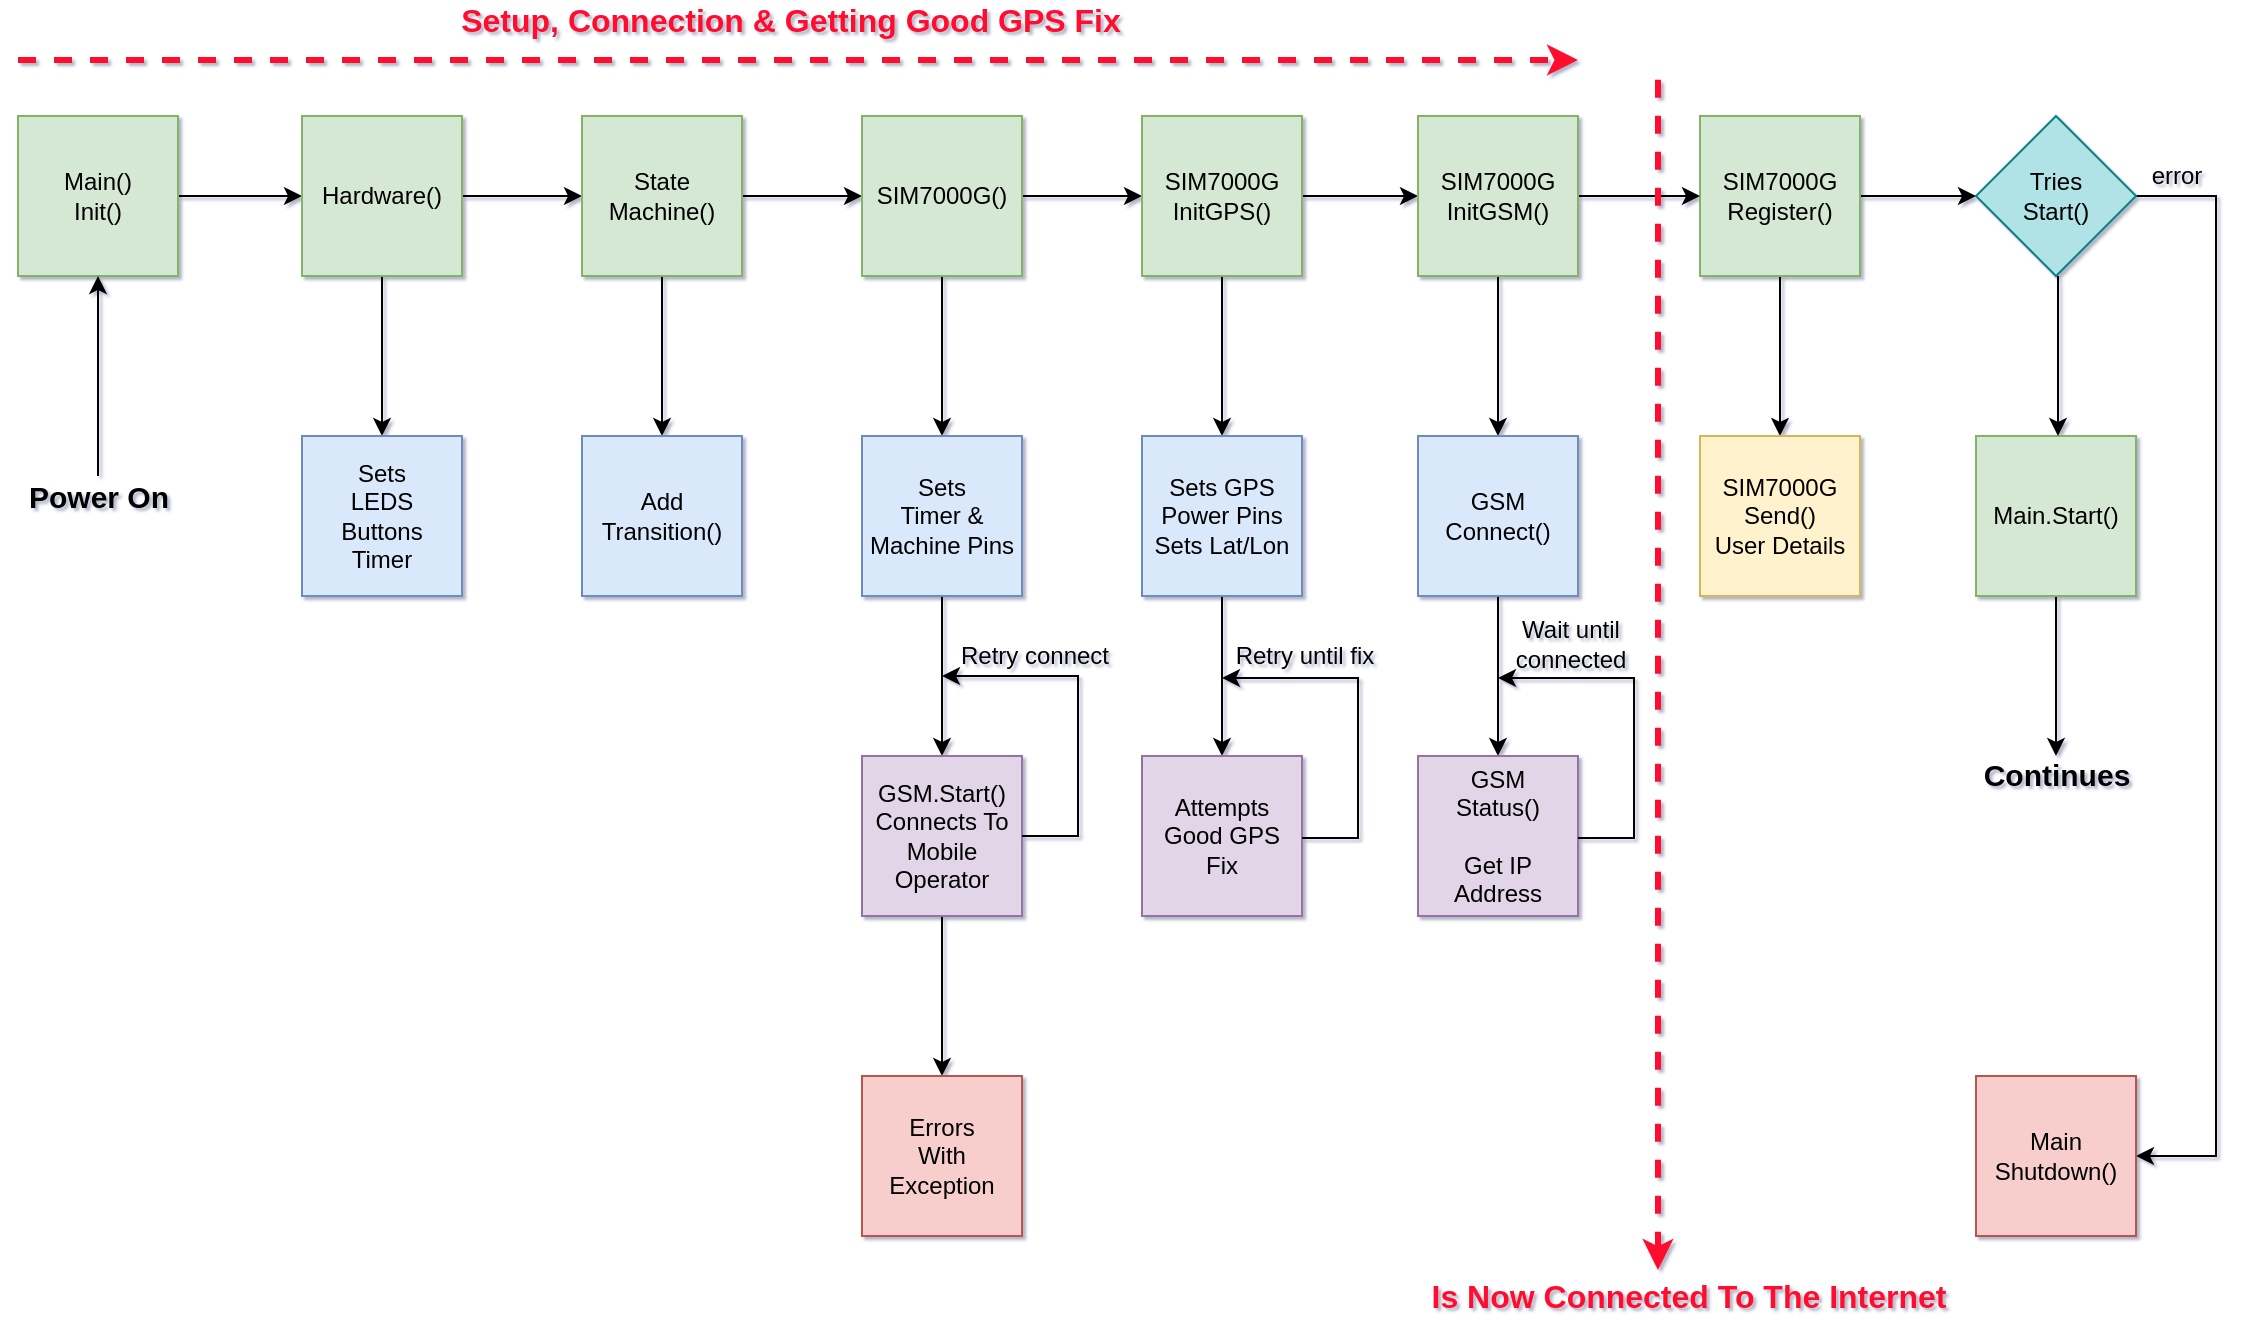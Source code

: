 <mxfile version="16.5.1" type="device"><diagram id="YP6MfUQKKnNm2DwwdcMG" name="Page-1"><mxGraphModel dx="1368" dy="878" grid="1" gridSize="10" guides="1" tooltips="1" connect="1" arrows="1" fold="1" page="1" pageScale="1" pageWidth="1169" pageHeight="827" math="0" shadow="1"><root><mxCell id="0"/><mxCell id="1" parent="0"/><mxCell id="U00drlHAvI_l8ygT_lff-9" style="edgeStyle=orthogonalEdgeStyle;rounded=0;orthogonalLoop=1;jettySize=auto;html=1;entryX=0;entryY=0.5;entryDx=0;entryDy=0;" parent="1" source="U00drlHAvI_l8ygT_lff-1" target="U00drlHAvI_l8ygT_lff-7" edge="1"><mxGeometry relative="1" as="geometry"/></mxCell><mxCell id="U00drlHAvI_l8ygT_lff-1" value="Main()&lt;br&gt;Init()" style="whiteSpace=wrap;html=1;aspect=fixed;fillColor=#d5e8d4;strokeColor=#82b366;" parent="1" vertex="1"><mxGeometry x="40" y="88" width="80" height="80" as="geometry"/></mxCell><mxCell id="U00drlHAvI_l8ygT_lff-42" style="edgeStyle=orthogonalEdgeStyle;rounded=0;orthogonalLoop=1;jettySize=auto;html=1;" parent="1" source="U00drlHAvI_l8ygT_lff-2" edge="1"><mxGeometry relative="1" as="geometry"><mxPoint x="1059" y="408" as="targetPoint"/></mxGeometry></mxCell><mxCell id="U00drlHAvI_l8ygT_lff-2" value="Main.Start()" style="whiteSpace=wrap;html=1;aspect=fixed;fillColor=#d5e8d4;strokeColor=#82b366;" parent="1" vertex="1"><mxGeometry x="1019" y="248" width="80" height="80" as="geometry"/></mxCell><mxCell id="U00drlHAvI_l8ygT_lff-4" style="edgeStyle=orthogonalEdgeStyle;rounded=0;orthogonalLoop=1;jettySize=auto;html=1;entryX=0.5;entryY=0;entryDx=0;entryDy=0;" parent="1" edge="1"><mxGeometry relative="1" as="geometry"><mxPoint x="1060" y="168" as="sourcePoint"/><mxPoint x="1060" y="248" as="targetPoint"/></mxGeometry></mxCell><mxCell id="U00drlHAvI_l8ygT_lff-35" style="edgeStyle=orthogonalEdgeStyle;rounded=0;orthogonalLoop=1;jettySize=auto;html=1;entryX=1;entryY=0.5;entryDx=0;entryDy=0;" parent="1" source="U00drlHAvI_l8ygT_lff-3" target="U00drlHAvI_l8ygT_lff-34" edge="1"><mxGeometry relative="1" as="geometry"><Array as="points"><mxPoint x="1139" y="128"/><mxPoint x="1139" y="608"/></Array></mxGeometry></mxCell><mxCell id="U00drlHAvI_l8ygT_lff-3" value="Tries&lt;br&gt;Start()" style="rhombus;whiteSpace=wrap;html=1;fillColor=#b0e3e6;strokeColor=#0e8088;" parent="1" vertex="1"><mxGeometry x="1019" y="88" width="80" height="80" as="geometry"/></mxCell><mxCell id="U00drlHAvI_l8ygT_lff-6" value="error" style="text;html=1;align=center;verticalAlign=middle;resizable=0;points=[];autosize=1;strokeColor=none;fillColor=none;" parent="1" vertex="1"><mxGeometry x="1099" y="108" width="40" height="20" as="geometry"/></mxCell><mxCell id="U00drlHAvI_l8ygT_lff-10" style="edgeStyle=orthogonalEdgeStyle;rounded=0;orthogonalLoop=1;jettySize=auto;html=1;" parent="1" source="U00drlHAvI_l8ygT_lff-7" target="U00drlHAvI_l8ygT_lff-8" edge="1"><mxGeometry relative="1" as="geometry"/></mxCell><mxCell id="U00drlHAvI_l8ygT_lff-14" style="edgeStyle=orthogonalEdgeStyle;rounded=0;orthogonalLoop=1;jettySize=auto;html=1;entryX=0;entryY=0.5;entryDx=0;entryDy=0;" parent="1" source="U00drlHAvI_l8ygT_lff-7" target="U00drlHAvI_l8ygT_lff-11" edge="1"><mxGeometry relative="1" as="geometry"/></mxCell><mxCell id="U00drlHAvI_l8ygT_lff-7" value="Hardware()" style="whiteSpace=wrap;html=1;aspect=fixed;fillColor=#d5e8d4;strokeColor=#82b366;" parent="1" vertex="1"><mxGeometry x="182" y="88" width="80" height="80" as="geometry"/></mxCell><mxCell id="U00drlHAvI_l8ygT_lff-8" value="Sets&lt;br&gt;LEDS&lt;br&gt;Buttons&lt;br&gt;Timer" style="whiteSpace=wrap;html=1;aspect=fixed;fillColor=#dae8fc;strokeColor=#6c8ebf;" parent="1" vertex="1"><mxGeometry x="182" y="248" width="80" height="80" as="geometry"/></mxCell><mxCell id="U00drlHAvI_l8ygT_lff-13" style="edgeStyle=orthogonalEdgeStyle;rounded=0;orthogonalLoop=1;jettySize=auto;html=1;entryX=0.5;entryY=0;entryDx=0;entryDy=0;" parent="1" source="U00drlHAvI_l8ygT_lff-11" target="U00drlHAvI_l8ygT_lff-12" edge="1"><mxGeometry relative="1" as="geometry"/></mxCell><mxCell id="U00drlHAvI_l8ygT_lff-16" style="edgeStyle=orthogonalEdgeStyle;rounded=0;orthogonalLoop=1;jettySize=auto;html=1;entryX=0;entryY=0.5;entryDx=0;entryDy=0;" parent="1" source="U00drlHAvI_l8ygT_lff-11" target="U00drlHAvI_l8ygT_lff-15" edge="1"><mxGeometry relative="1" as="geometry"/></mxCell><mxCell id="U00drlHAvI_l8ygT_lff-11" value="State&lt;br&gt;Machine()" style="whiteSpace=wrap;html=1;aspect=fixed;fillColor=#d5e8d4;strokeColor=#82b366;" parent="1" vertex="1"><mxGeometry x="322" y="88" width="80" height="80" as="geometry"/></mxCell><mxCell id="U00drlHAvI_l8ygT_lff-12" value="Add&lt;br&gt;Transition()" style="whiteSpace=wrap;html=1;aspect=fixed;fillColor=#dae8fc;strokeColor=#6c8ebf;" parent="1" vertex="1"><mxGeometry x="322" y="248" width="80" height="80" as="geometry"/></mxCell><mxCell id="U00drlHAvI_l8ygT_lff-24" style="edgeStyle=orthogonalEdgeStyle;rounded=0;orthogonalLoop=1;jettySize=auto;html=1;exitX=0.5;exitY=1;exitDx=0;exitDy=0;entryX=0.5;entryY=0;entryDx=0;entryDy=0;" parent="1" source="U00drlHAvI_l8ygT_lff-15" target="U00drlHAvI_l8ygT_lff-17" edge="1"><mxGeometry relative="1" as="geometry"/></mxCell><mxCell id="U00drlHAvI_l8ygT_lff-26" style="edgeStyle=orthogonalEdgeStyle;rounded=0;orthogonalLoop=1;jettySize=auto;html=1;entryX=0;entryY=0.5;entryDx=0;entryDy=0;" parent="1" source="U00drlHAvI_l8ygT_lff-15" target="U00drlHAvI_l8ygT_lff-25" edge="1"><mxGeometry relative="1" as="geometry"/></mxCell><mxCell id="U00drlHAvI_l8ygT_lff-15" value="SIM7000G()" style="whiteSpace=wrap;html=1;aspect=fixed;fillColor=#d5e8d4;strokeColor=#82b366;" parent="1" vertex="1"><mxGeometry x="462" y="88" width="80" height="80" as="geometry"/></mxCell><mxCell id="U00drlHAvI_l8ygT_lff-19" style="edgeStyle=orthogonalEdgeStyle;rounded=0;orthogonalLoop=1;jettySize=auto;html=1;entryX=0.5;entryY=0;entryDx=0;entryDy=0;" parent="1" source="U00drlHAvI_l8ygT_lff-17" target="U00drlHAvI_l8ygT_lff-18" edge="1"><mxGeometry relative="1" as="geometry"/></mxCell><mxCell id="U00drlHAvI_l8ygT_lff-17" value="Sets&lt;br&gt;Timer &amp;amp;&lt;br&gt;Machine Pins" style="whiteSpace=wrap;html=1;aspect=fixed;fillColor=#dae8fc;strokeColor=#6c8ebf;" parent="1" vertex="1"><mxGeometry x="462" y="248" width="80" height="80" as="geometry"/></mxCell><mxCell id="U00drlHAvI_l8ygT_lff-23" style="edgeStyle=orthogonalEdgeStyle;rounded=0;orthogonalLoop=1;jettySize=auto;html=1;entryX=0.5;entryY=0;entryDx=0;entryDy=0;" parent="1" source="U00drlHAvI_l8ygT_lff-18" target="U00drlHAvI_l8ygT_lff-22" edge="1"><mxGeometry relative="1" as="geometry"/></mxCell><mxCell id="U00drlHAvI_l8ygT_lff-18" value="GSM.Start()&lt;br&gt;Connects To&lt;br&gt;Mobile&lt;br&gt;Operator" style="whiteSpace=wrap;html=1;aspect=fixed;fillColor=#e1d5e7;strokeColor=#9673a6;" parent="1" vertex="1"><mxGeometry x="462" y="408" width="80" height="80" as="geometry"/></mxCell><mxCell id="U00drlHAvI_l8ygT_lff-20" value="" style="endArrow=classic;html=1;rounded=0;exitX=1;exitY=0.5;exitDx=0;exitDy=0;" parent="1" source="U00drlHAvI_l8ygT_lff-18" edge="1"><mxGeometry width="50" height="50" relative="1" as="geometry"><mxPoint x="422" y="398" as="sourcePoint"/><mxPoint x="502" y="368" as="targetPoint"/><Array as="points"><mxPoint x="570" y="448"/><mxPoint x="570" y="418"/><mxPoint x="570" y="368"/></Array></mxGeometry></mxCell><mxCell id="U00drlHAvI_l8ygT_lff-21" value="Retry connect" style="text;html=1;align=center;verticalAlign=middle;resizable=0;points=[];autosize=1;strokeColor=none;fillColor=none;" parent="1" vertex="1"><mxGeometry x="503" y="348" width="90" height="20" as="geometry"/></mxCell><mxCell id="U00drlHAvI_l8ygT_lff-22" value="Errors&lt;br&gt;With&lt;br&gt;Exception" style="whiteSpace=wrap;html=1;aspect=fixed;fillColor=#f8cecc;strokeColor=#b85450;" parent="1" vertex="1"><mxGeometry x="462" y="568" width="80" height="80" as="geometry"/></mxCell><mxCell id="U00drlHAvI_l8ygT_lff-28" style="edgeStyle=orthogonalEdgeStyle;rounded=0;orthogonalLoop=1;jettySize=auto;html=1;entryX=0.5;entryY=0;entryDx=0;entryDy=0;" parent="1" source="U00drlHAvI_l8ygT_lff-25" target="U00drlHAvI_l8ygT_lff-27" edge="1"><mxGeometry relative="1" as="geometry"/></mxCell><mxCell id="Hc01yn0TxI8XJFy_XOo_-10" value="" style="edgeStyle=orthogonalEdgeStyle;rounded=0;orthogonalLoop=1;jettySize=auto;html=1;" parent="1" source="U00drlHAvI_l8ygT_lff-25" target="Hc01yn0TxI8XJFy_XOo_-4" edge="1"><mxGeometry relative="1" as="geometry"/></mxCell><mxCell id="U00drlHAvI_l8ygT_lff-25" value="SIM7000G&lt;br&gt;InitGPS()" style="whiteSpace=wrap;html=1;aspect=fixed;fillColor=#d5e8d4;strokeColor=#82b366;" parent="1" vertex="1"><mxGeometry x="602" y="88" width="80" height="80" as="geometry"/></mxCell><mxCell id="U00drlHAvI_l8ygT_lff-37" style="edgeStyle=orthogonalEdgeStyle;rounded=0;orthogonalLoop=1;jettySize=auto;html=1;entryX=0.5;entryY=0;entryDx=0;entryDy=0;" parent="1" source="U00drlHAvI_l8ygT_lff-27" target="U00drlHAvI_l8ygT_lff-36" edge="1"><mxGeometry relative="1" as="geometry"/></mxCell><mxCell id="U00drlHAvI_l8ygT_lff-27" value="Sets GPS&lt;br&gt;Power Pins&lt;br&gt;Sets Lat/Lon" style="whiteSpace=wrap;html=1;aspect=fixed;fillColor=#dae8fc;strokeColor=#6c8ebf;" parent="1" vertex="1"><mxGeometry x="602" y="248" width="80" height="80" as="geometry"/></mxCell><mxCell id="U00drlHAvI_l8ygT_lff-31" style="edgeStyle=orthogonalEdgeStyle;rounded=0;orthogonalLoop=1;jettySize=auto;html=1;entryX=0.5;entryY=0;entryDx=0;entryDy=0;" parent="1" source="U00drlHAvI_l8ygT_lff-29" target="U00drlHAvI_l8ygT_lff-30" edge="1"><mxGeometry relative="1" as="geometry"/></mxCell><mxCell id="U00drlHAvI_l8ygT_lff-33" style="edgeStyle=orthogonalEdgeStyle;rounded=0;orthogonalLoop=1;jettySize=auto;html=1;entryX=0;entryY=0.5;entryDx=0;entryDy=0;" parent="1" source="U00drlHAvI_l8ygT_lff-29" target="U00drlHAvI_l8ygT_lff-3" edge="1"><mxGeometry relative="1" as="geometry"/></mxCell><mxCell id="U00drlHAvI_l8ygT_lff-29" value="SIM7000G&lt;br&gt;Register()" style="whiteSpace=wrap;html=1;aspect=fixed;fillColor=#d5e8d4;strokeColor=#82b366;" parent="1" vertex="1"><mxGeometry x="881" y="88" width="80" height="80" as="geometry"/></mxCell><mxCell id="U00drlHAvI_l8ygT_lff-30" value="SIM7000G&lt;br&gt;Send()&lt;br&gt;User Details" style="whiteSpace=wrap;html=1;aspect=fixed;fillColor=#fff2cc;strokeColor=#d6b656;" parent="1" vertex="1"><mxGeometry x="881" y="248" width="80" height="80" as="geometry"/></mxCell><mxCell id="U00drlHAvI_l8ygT_lff-34" value="Main&lt;br&gt;Shutdown()" style="whiteSpace=wrap;html=1;aspect=fixed;fillColor=#f8cecc;strokeColor=#b85450;" parent="1" vertex="1"><mxGeometry x="1019" y="568" width="80" height="80" as="geometry"/></mxCell><mxCell id="U00drlHAvI_l8ygT_lff-36" value="Attempts&lt;br&gt;Good GPS&lt;br&gt;Fix" style="whiteSpace=wrap;html=1;aspect=fixed;fillColor=#e1d5e7;strokeColor=#9673a6;" parent="1" vertex="1"><mxGeometry x="602" y="408" width="80" height="80" as="geometry"/></mxCell><mxCell id="U00drlHAvI_l8ygT_lff-41" value="Retry until fix" style="text;html=1;align=center;verticalAlign=middle;resizable=0;points=[];autosize=1;strokeColor=none;fillColor=none;" parent="1" vertex="1"><mxGeometry x="643" y="348" width="80" height="20" as="geometry"/></mxCell><mxCell id="U00drlHAvI_l8ygT_lff-43" value="&lt;b&gt;&lt;font style=&quot;font-size: 15px&quot;&gt;Continues&lt;/font&gt;&lt;/b&gt;" style="text;html=1;align=center;verticalAlign=middle;resizable=0;points=[];autosize=1;strokeColor=none;fillColor=none;" parent="1" vertex="1"><mxGeometry x="1014" y="407" width="90" height="20" as="geometry"/></mxCell><mxCell id="U00drlHAvI_l8ygT_lff-45" style="edgeStyle=orthogonalEdgeStyle;rounded=0;orthogonalLoop=1;jettySize=auto;html=1;entryX=0.5;entryY=1;entryDx=0;entryDy=0;fontSize=15;" parent="1" source="U00drlHAvI_l8ygT_lff-44" target="U00drlHAvI_l8ygT_lff-1" edge="1"><mxGeometry relative="1" as="geometry"/></mxCell><mxCell id="U00drlHAvI_l8ygT_lff-44" value="&lt;b&gt;&lt;font style=&quot;font-size: 15px&quot;&gt;Power On&lt;/font&gt;&lt;/b&gt;" style="text;html=1;align=center;verticalAlign=middle;resizable=0;points=[];autosize=1;strokeColor=none;fillColor=none;" parent="1" vertex="1"><mxGeometry x="35" y="268" width="90" height="20" as="geometry"/></mxCell><mxCell id="Hc01yn0TxI8XJFy_XOo_-3" value="" style="endArrow=classic;html=1;rounded=0;exitX=1;exitY=0.5;exitDx=0;exitDy=0;" parent="1" edge="1"><mxGeometry width="50" height="50" relative="1" as="geometry"><mxPoint x="682" y="449" as="sourcePoint"/><mxPoint x="642" y="369" as="targetPoint"/><Array as="points"><mxPoint x="710" y="449"/><mxPoint x="710" y="419"/><mxPoint x="710" y="369"/></Array></mxGeometry></mxCell><mxCell id="Hc01yn0TxI8XJFy_XOo_-9" value="" style="edgeStyle=orthogonalEdgeStyle;rounded=0;orthogonalLoop=1;jettySize=auto;html=1;" parent="1" source="Hc01yn0TxI8XJFy_XOo_-4" target="Hc01yn0TxI8XJFy_XOo_-5" edge="1"><mxGeometry relative="1" as="geometry"/></mxCell><mxCell id="Hc01yn0TxI8XJFy_XOo_-11" value="" style="edgeStyle=orthogonalEdgeStyle;rounded=0;orthogonalLoop=1;jettySize=auto;html=1;" parent="1" source="Hc01yn0TxI8XJFy_XOo_-4" target="U00drlHAvI_l8ygT_lff-29" edge="1"><mxGeometry relative="1" as="geometry"/></mxCell><mxCell id="Hc01yn0TxI8XJFy_XOo_-4" value="SIM7000G&lt;br&gt;InitGSM()" style="whiteSpace=wrap;html=1;aspect=fixed;fillColor=#d5e8d4;strokeColor=#82b366;" parent="1" vertex="1"><mxGeometry x="740" y="88" width="80" height="80" as="geometry"/></mxCell><mxCell id="Hc01yn0TxI8XJFy_XOo_-12" value="" style="edgeStyle=orthogonalEdgeStyle;rounded=0;orthogonalLoop=1;jettySize=auto;html=1;" parent="1" source="Hc01yn0TxI8XJFy_XOo_-5" target="Hc01yn0TxI8XJFy_XOo_-6" edge="1"><mxGeometry relative="1" as="geometry"/></mxCell><mxCell id="Hc01yn0TxI8XJFy_XOo_-5" value="GSM&lt;br&gt;Connect()" style="whiteSpace=wrap;html=1;aspect=fixed;fillColor=#dae8fc;strokeColor=#6c8ebf;" parent="1" vertex="1"><mxGeometry x="740" y="248" width="80" height="80" as="geometry"/></mxCell><mxCell id="Hc01yn0TxI8XJFy_XOo_-6" value="GSM&lt;br&gt;Status()&lt;br&gt;&lt;br&gt;Get IP Address" style="whiteSpace=wrap;html=1;aspect=fixed;fillColor=#e1d5e7;strokeColor=#9673a6;" parent="1" vertex="1"><mxGeometry x="740" y="408" width="80" height="80" as="geometry"/></mxCell><mxCell id="Hc01yn0TxI8XJFy_XOo_-7" value="Wait until&lt;br&gt;connected" style="text;html=1;align=center;verticalAlign=middle;resizable=0;points=[];autosize=1;strokeColor=none;fillColor=none;" parent="1" vertex="1"><mxGeometry x="781" y="337" width="70" height="30" as="geometry"/></mxCell><mxCell id="Hc01yn0TxI8XJFy_XOo_-8" value="" style="endArrow=classic;html=1;rounded=0;exitX=1;exitY=0.5;exitDx=0;exitDy=0;" parent="1" edge="1"><mxGeometry width="50" height="50" relative="1" as="geometry"><mxPoint x="820" y="449" as="sourcePoint"/><mxPoint x="780" y="369" as="targetPoint"/><Array as="points"><mxPoint x="848" y="449"/><mxPoint x="848" y="419"/><mxPoint x="848" y="369"/></Array></mxGeometry></mxCell><mxCell id="Hc01yn0TxI8XJFy_XOo_-14" value="" style="endArrow=none;dashed=1;html=1;rounded=0;strokeWidth=3;strokeColor=#FF0D2D;endFill=0;startArrow=classic;startFill=1;" parent="1" edge="1"><mxGeometry width="50" height="50" relative="1" as="geometry"><mxPoint x="860" y="665" as="sourcePoint"/><mxPoint x="860" y="68" as="targetPoint"/></mxGeometry></mxCell><mxCell id="Hc01yn0TxI8XJFy_XOo_-15" value="&lt;font style=&quot;font-size: 16px&quot; color=&quot;#ff0d2d&quot;&gt;&lt;b&gt;Is Now Connected To The Internet&lt;/b&gt;&lt;/font&gt;" style="text;html=1;align=center;verticalAlign=middle;resizable=0;points=[];autosize=1;strokeColor=none;fillColor=none;" parent="1" vertex="1"><mxGeometry x="740" y="668" width="270" height="20" as="geometry"/></mxCell><mxCell id="Hc01yn0TxI8XJFy_XOo_-16" value="" style="endArrow=classic;dashed=1;html=1;rounded=0;fontSize=16;fontColor=#FF0D2D;strokeColor=#FF0D2D;strokeWidth=3;startArrow=none;startFill=0;endFill=1;" parent="1" edge="1"><mxGeometry width="50" height="50" relative="1" as="geometry"><mxPoint x="40" y="60" as="sourcePoint"/><mxPoint x="820" y="60" as="targetPoint"/></mxGeometry></mxCell><mxCell id="Hc01yn0TxI8XJFy_XOo_-17" value="&lt;font style=&quot;font-size: 16px&quot; color=&quot;#ff0d2d&quot;&gt;&lt;b&gt;Setup, Connection &amp;amp; Getting Good GPS Fix&lt;/b&gt;&lt;/font&gt;" style="text;html=1;align=center;verticalAlign=middle;resizable=0;points=[];autosize=1;strokeColor=none;fillColor=none;" parent="1" vertex="1"><mxGeometry x="251" y="30" width="350" height="20" as="geometry"/></mxCell></root></mxGraphModel></diagram></mxfile>